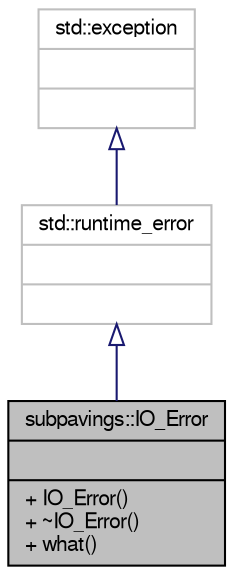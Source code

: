 digraph G
{
  edge [fontname="FreeSans",fontsize="10",labelfontname="FreeSans",labelfontsize="10"];
  node [fontname="FreeSans",fontsize="10",shape=record];
  Node1 [label="{subpavings::IO_Error\n||+ IO_Error()\l+ ~IO_Error()\l+ what()\l}",height=0.2,width=0.4,color="black", fillcolor="grey75", style="filled" fontcolor="black"];
  Node2 -> Node1 [dir="back",color="midnightblue",fontsize="10",style="solid",arrowtail="onormal"];
  Node2 [label="{std::runtime_error\n||}",height=0.2,width=0.4,color="grey75", fillcolor="white", style="filled",tooltip="STL class."];
  Node3 -> Node2 [dir="back",color="midnightblue",fontsize="10",style="solid",arrowtail="onormal"];
  Node3 [label="{std::exception\n||}",height=0.2,width=0.4,color="grey75", fillcolor="white", style="filled",tooltip="STL class."];
}
